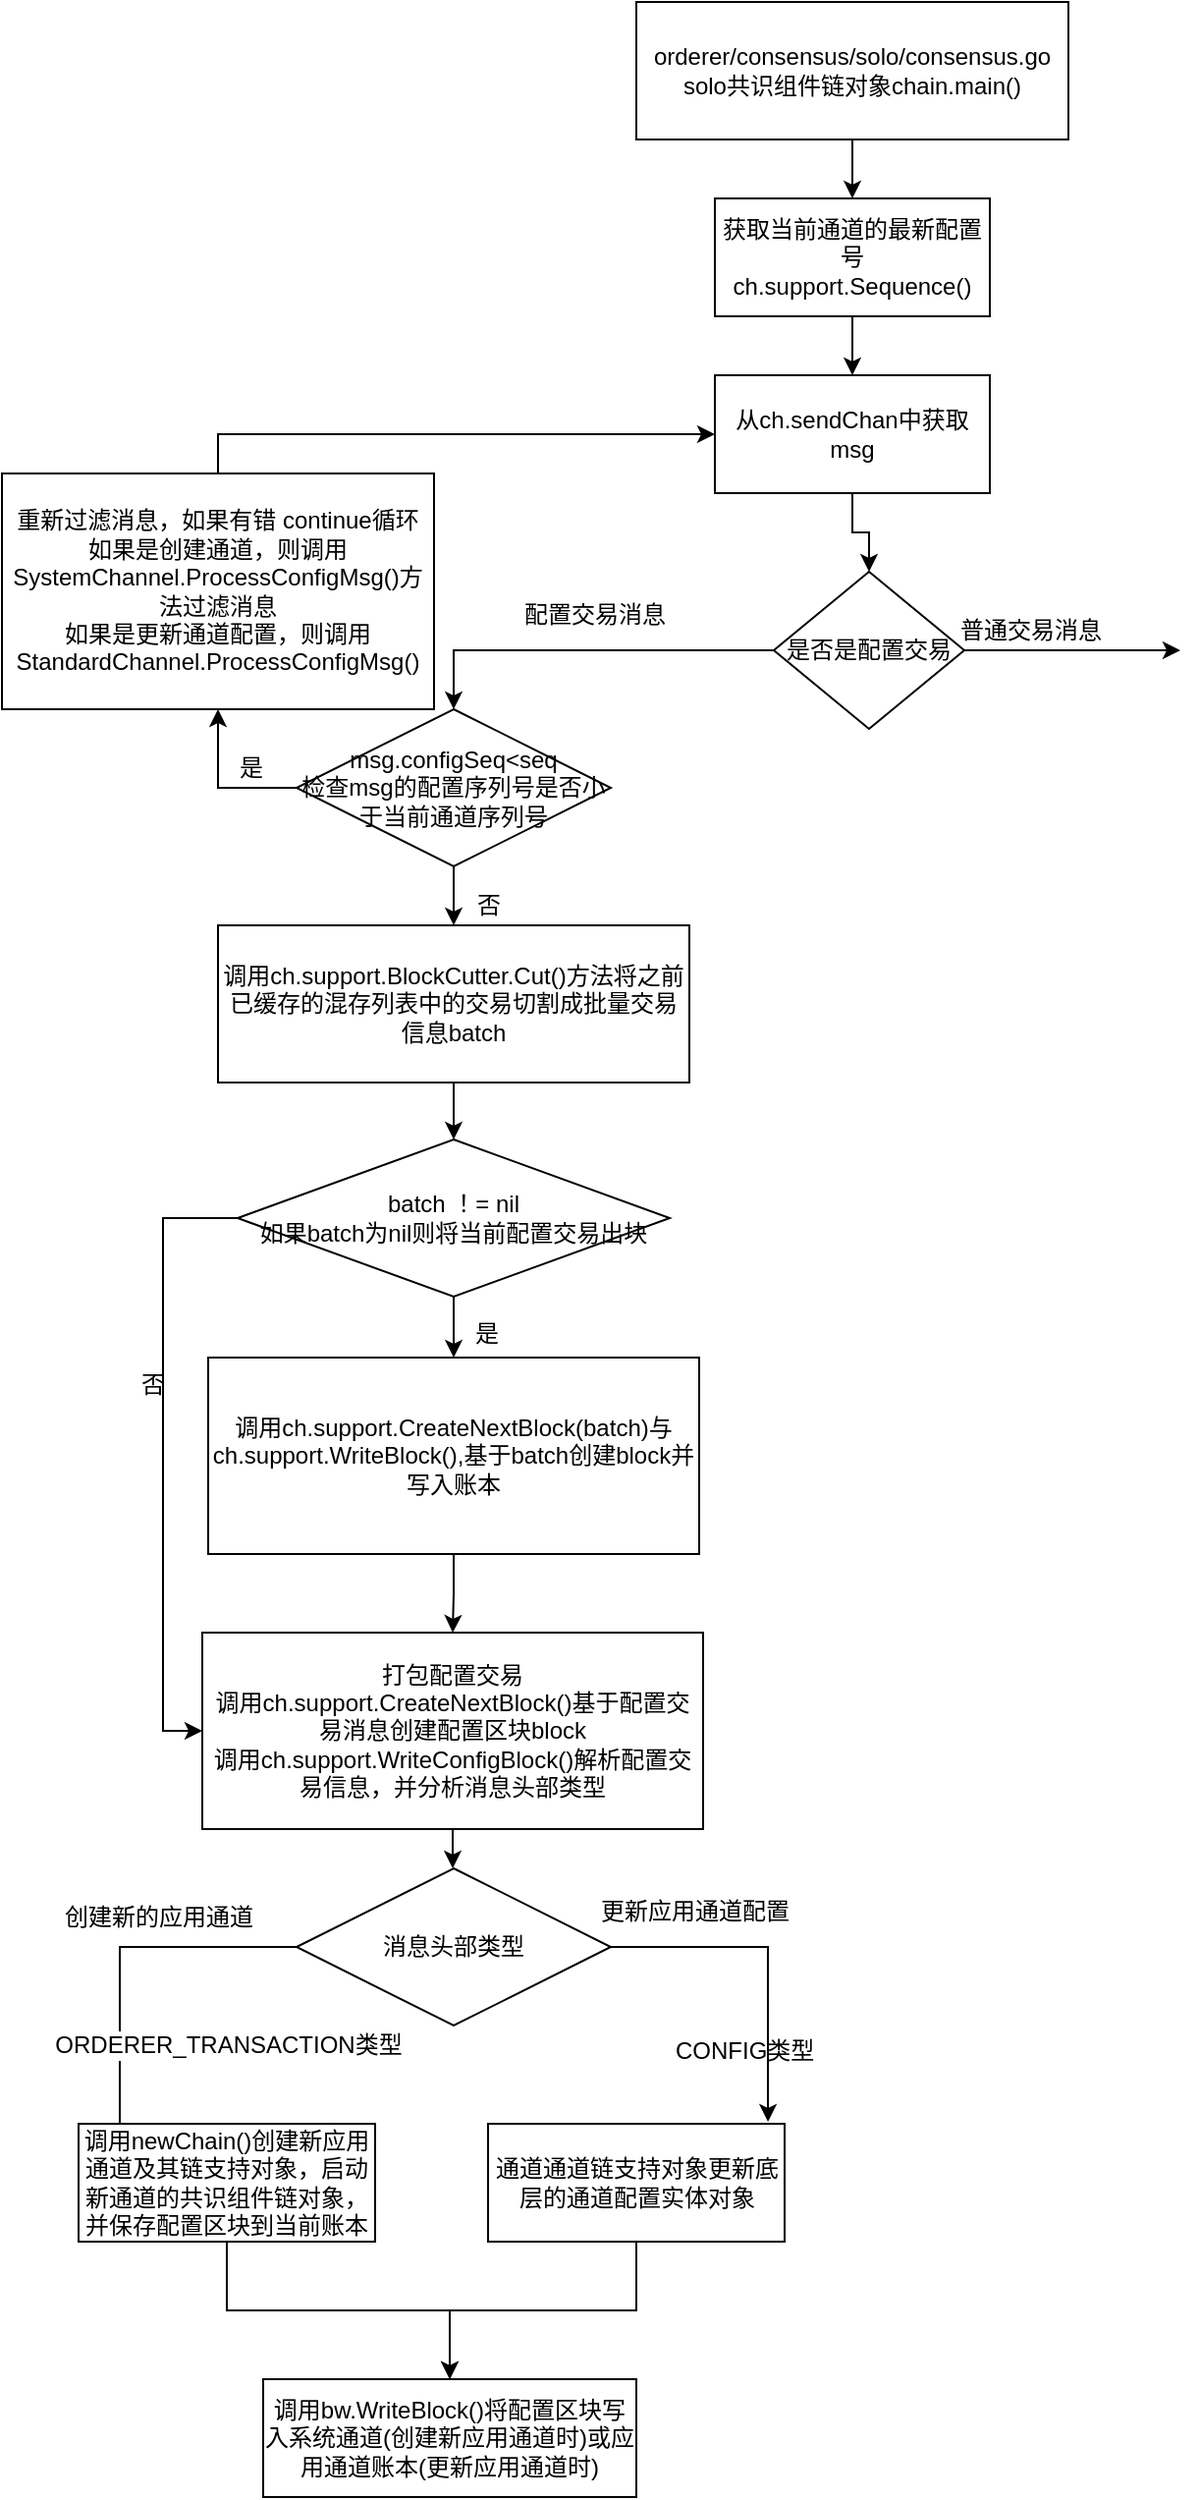 <mxfile version="11.1.5" type="github" pages="1"><diagram id="W-9auxK7mqPpFj9N-lcO" name="Page-1"><mxGraphModel dx="3285" dy="585" grid="1" gridSize="10" guides="1" tooltips="1" connect="1" arrows="1" fold="1" page="1" pageScale="1" pageWidth="2339" pageHeight="3300" math="0" shadow="0"><root><mxCell id="0"/><mxCell id="1" parent="0"/><mxCell id="oxCnsI4h0D4IU-apSp10-4" value="" style="edgeStyle=orthogonalEdgeStyle;rounded=0;orthogonalLoop=1;jettySize=auto;html=1;" edge="1" parent="1" source="oxCnsI4h0D4IU-apSp10-2" target="oxCnsI4h0D4IU-apSp10-3"><mxGeometry relative="1" as="geometry"/></mxCell><mxCell id="oxCnsI4h0D4IU-apSp10-2" value="orderer/consensus/solo/consensus.go&lt;br&gt;solo共识组件链对象chain.main()" style="rounded=0;whiteSpace=wrap;html=1;" vertex="1" parent="1"><mxGeometry x="303" y="20" width="220" height="70" as="geometry"/></mxCell><mxCell id="oxCnsI4h0D4IU-apSp10-6" value="" style="edgeStyle=orthogonalEdgeStyle;rounded=0;orthogonalLoop=1;jettySize=auto;html=1;" edge="1" parent="1" source="oxCnsI4h0D4IU-apSp10-3" target="oxCnsI4h0D4IU-apSp10-5"><mxGeometry relative="1" as="geometry"/></mxCell><mxCell id="oxCnsI4h0D4IU-apSp10-3" value="获取当前通道的最新配置号&lt;br&gt;ch.support.Sequence()" style="rounded=0;whiteSpace=wrap;html=1;" vertex="1" parent="1"><mxGeometry x="343" y="120" width="140" height="60" as="geometry"/></mxCell><mxCell id="oxCnsI4h0D4IU-apSp10-8" value="" style="edgeStyle=orthogonalEdgeStyle;rounded=0;orthogonalLoop=1;jettySize=auto;html=1;" edge="1" parent="1" source="oxCnsI4h0D4IU-apSp10-5" target="oxCnsI4h0D4IU-apSp10-7"><mxGeometry relative="1" as="geometry"/></mxCell><mxCell id="oxCnsI4h0D4IU-apSp10-5" value="从ch.sendChan中获取msg" style="rounded=0;whiteSpace=wrap;html=1;" vertex="1" parent="1"><mxGeometry x="343" y="210" width="140" height="60" as="geometry"/></mxCell><mxCell id="oxCnsI4h0D4IU-apSp10-12" style="edgeStyle=orthogonalEdgeStyle;rounded=0;orthogonalLoop=1;jettySize=auto;html=1;exitX=0;exitY=0.5;exitDx=0;exitDy=0;entryX=0.5;entryY=0;entryDx=0;entryDy=0;" edge="1" parent="1" source="oxCnsI4h0D4IU-apSp10-7" target="oxCnsI4h0D4IU-apSp10-9"><mxGeometry relative="1" as="geometry"/></mxCell><mxCell id="oxCnsI4h0D4IU-apSp10-7" value="是否是配置交易" style="rhombus;whiteSpace=wrap;html=1;" vertex="1" parent="1"><mxGeometry x="373" y="310" width="97" height="80" as="geometry"/></mxCell><mxCell id="oxCnsI4h0D4IU-apSp10-14" style="edgeStyle=orthogonalEdgeStyle;rounded=0;orthogonalLoop=1;jettySize=auto;html=1;exitX=0;exitY=0.5;exitDx=0;exitDy=0;entryX=0.5;entryY=1;entryDx=0;entryDy=0;" edge="1" parent="1" source="oxCnsI4h0D4IU-apSp10-9" target="oxCnsI4h0D4IU-apSp10-13"><mxGeometry relative="1" as="geometry"/></mxCell><mxCell id="oxCnsI4h0D4IU-apSp10-18" style="edgeStyle=orthogonalEdgeStyle;rounded=0;orthogonalLoop=1;jettySize=auto;html=1;exitX=0.5;exitY=1;exitDx=0;exitDy=0;" edge="1" parent="1" source="oxCnsI4h0D4IU-apSp10-9" target="oxCnsI4h0D4IU-apSp10-17"><mxGeometry relative="1" as="geometry"/></mxCell><mxCell id="oxCnsI4h0D4IU-apSp10-9" value="msg.configSeq&amp;lt;seq&lt;br&gt;检查msg的配置序列号是否小于当前通道序列号" style="rhombus;whiteSpace=wrap;html=1;" vertex="1" parent="1"><mxGeometry x="130" y="380" width="160" height="80" as="geometry"/></mxCell><mxCell id="oxCnsI4h0D4IU-apSp10-16" style="edgeStyle=orthogonalEdgeStyle;rounded=0;orthogonalLoop=1;jettySize=auto;html=1;exitX=0.5;exitY=0;exitDx=0;exitDy=0;entryX=0;entryY=0.5;entryDx=0;entryDy=0;" edge="1" parent="1" source="oxCnsI4h0D4IU-apSp10-13" target="oxCnsI4h0D4IU-apSp10-5"><mxGeometry relative="1" as="geometry"/></mxCell><mxCell id="oxCnsI4h0D4IU-apSp10-13" value="重新过滤消息，如果有错 continue循环&lt;br&gt;如果是创建通道，则调用SystemChannel.ProcessConfigMsg()方法过滤消息&lt;br&gt;如果是更新通道配置，则调用&lt;br&gt;StandardChannel.ProcessConfigMsg()" style="rounded=0;whiteSpace=wrap;html=1;" vertex="1" parent="1"><mxGeometry x="-20" y="260" width="220" height="120" as="geometry"/></mxCell><mxCell id="oxCnsI4h0D4IU-apSp10-15" value="是" style="text;html=1;resizable=0;points=[];autosize=1;align=left;verticalAlign=top;spacingTop=-4;" vertex="1" parent="1"><mxGeometry x="99" y="400" width="30" height="20" as="geometry"/></mxCell><mxCell id="oxCnsI4h0D4IU-apSp10-21" value="" style="edgeStyle=orthogonalEdgeStyle;rounded=0;orthogonalLoop=1;jettySize=auto;html=1;" edge="1" parent="1" source="oxCnsI4h0D4IU-apSp10-17" target="oxCnsI4h0D4IU-apSp10-20"><mxGeometry relative="1" as="geometry"/></mxCell><mxCell id="oxCnsI4h0D4IU-apSp10-17" value="调用ch.support.BlockCutter.Cut()方法将之前已缓存的混存列表中的交易切割成批量交易信息batch" style="rounded=0;whiteSpace=wrap;html=1;" vertex="1" parent="1"><mxGeometry x="90" y="490" width="240" height="80" as="geometry"/></mxCell><mxCell id="oxCnsI4h0D4IU-apSp10-19" value="否" style="text;html=1;resizable=0;points=[];autosize=1;align=left;verticalAlign=top;spacingTop=-4;" vertex="1" parent="1"><mxGeometry x="220" y="470" width="30" height="20" as="geometry"/></mxCell><mxCell id="oxCnsI4h0D4IU-apSp10-23" value="" style="edgeStyle=orthogonalEdgeStyle;rounded=0;orthogonalLoop=1;jettySize=auto;html=1;" edge="1" parent="1" source="oxCnsI4h0D4IU-apSp10-20" target="oxCnsI4h0D4IU-apSp10-22"><mxGeometry relative="1" as="geometry"/></mxCell><mxCell id="oxCnsI4h0D4IU-apSp10-26" style="edgeStyle=orthogonalEdgeStyle;rounded=0;orthogonalLoop=1;jettySize=auto;html=1;exitX=0;exitY=0.5;exitDx=0;exitDy=0;entryX=0;entryY=0.5;entryDx=0;entryDy=0;" edge="1" parent="1" source="oxCnsI4h0D4IU-apSp10-20" target="oxCnsI4h0D4IU-apSp10-24"><mxGeometry relative="1" as="geometry"/></mxCell><mxCell id="oxCnsI4h0D4IU-apSp10-20" value="batch ！= nil&lt;br&gt;如果batch为nil则将当前配置交易出块" style="rhombus;whiteSpace=wrap;html=1;" vertex="1" parent="1"><mxGeometry x="100" y="599" width="220" height="80" as="geometry"/></mxCell><mxCell id="oxCnsI4h0D4IU-apSp10-25" value="" style="edgeStyle=orthogonalEdgeStyle;rounded=0;orthogonalLoop=1;jettySize=auto;html=1;" edge="1" parent="1" source="oxCnsI4h0D4IU-apSp10-22" target="oxCnsI4h0D4IU-apSp10-24"><mxGeometry relative="1" as="geometry"/></mxCell><mxCell id="oxCnsI4h0D4IU-apSp10-22" value="调用ch.support.CreateNextBlock(batch)与ch.support.WriteBlock(),基于batch创建block并写入账本" style="rounded=0;whiteSpace=wrap;html=1;" vertex="1" parent="1"><mxGeometry x="85" y="710" width="250" height="100" as="geometry"/></mxCell><mxCell id="oxCnsI4h0D4IU-apSp10-45" value="" style="edgeStyle=orthogonalEdgeStyle;rounded=0;orthogonalLoop=1;jettySize=auto;html=1;" edge="1" parent="1" source="oxCnsI4h0D4IU-apSp10-24" target="oxCnsI4h0D4IU-apSp10-29"><mxGeometry relative="1" as="geometry"/></mxCell><mxCell id="oxCnsI4h0D4IU-apSp10-24" value="打包配置交易&lt;br&gt;调用ch.support.CreateNextBlock()基于配置交易消息创建配置区块block&lt;br&gt;调用ch.support.WriteConfigBlock()解析配置交易信息，并分析消息头部类型" style="rounded=0;whiteSpace=wrap;html=1;" vertex="1" parent="1"><mxGeometry x="82" y="850" width="255" height="100" as="geometry"/></mxCell><mxCell id="oxCnsI4h0D4IU-apSp10-27" value="是" style="text;html=1;resizable=0;points=[];autosize=1;align=left;verticalAlign=top;spacingTop=-4;" vertex="1" parent="1"><mxGeometry x="219" y="688" width="30" height="20" as="geometry"/></mxCell><mxCell id="oxCnsI4h0D4IU-apSp10-28" value="否" style="text;html=1;resizable=0;points=[];autosize=1;align=left;verticalAlign=top;spacingTop=-4;" vertex="1" parent="1"><mxGeometry x="49" y="714" width="30" height="20" as="geometry"/></mxCell><mxCell id="oxCnsI4h0D4IU-apSp10-32" style="edgeStyle=orthogonalEdgeStyle;rounded=0;orthogonalLoop=1;jettySize=auto;html=1;exitX=0;exitY=0.5;exitDx=0;exitDy=0;entryX=0.139;entryY=0.167;entryDx=0;entryDy=0;entryPerimeter=0;" edge="1" parent="1" source="oxCnsI4h0D4IU-apSp10-29" target="oxCnsI4h0D4IU-apSp10-30"><mxGeometry relative="1" as="geometry"/></mxCell><mxCell id="oxCnsI4h0D4IU-apSp10-36" value="ORDERER_TRANSACTION类型" style="text;html=1;resizable=0;points=[];align=center;verticalAlign=middle;labelBackgroundColor=#ffffff;" vertex="1" connectable="0" parent="oxCnsI4h0D4IU-apSp10-32"><mxGeometry x="0.442" y="3" relative="1" as="geometry"><mxPoint x="51.5" y="3" as="offset"/></mxGeometry></mxCell><mxCell id="oxCnsI4h0D4IU-apSp10-33" style="edgeStyle=orthogonalEdgeStyle;rounded=0;orthogonalLoop=1;jettySize=auto;html=1;exitX=1;exitY=0.5;exitDx=0;exitDy=0;entryX=0.944;entryY=-0.017;entryDx=0;entryDy=0;entryPerimeter=0;" edge="1" parent="1" source="oxCnsI4h0D4IU-apSp10-29" target="oxCnsI4h0D4IU-apSp10-31"><mxGeometry relative="1" as="geometry"/></mxCell><mxCell id="oxCnsI4h0D4IU-apSp10-29" value="消息头部类型" style="rhombus;whiteSpace=wrap;html=1;" vertex="1" parent="1"><mxGeometry x="130" y="970" width="160" height="80" as="geometry"/></mxCell><mxCell id="oxCnsI4h0D4IU-apSp10-39" style="edgeStyle=orthogonalEdgeStyle;rounded=0;orthogonalLoop=1;jettySize=auto;html=1;exitX=0.5;exitY=1;exitDx=0;exitDy=0;entryX=0.5;entryY=0;entryDx=0;entryDy=0;" edge="1" parent="1" source="oxCnsI4h0D4IU-apSp10-30" target="oxCnsI4h0D4IU-apSp10-38"><mxGeometry relative="1" as="geometry"/></mxCell><mxCell id="oxCnsI4h0D4IU-apSp10-30" value="调用newChain()创建新应用通道及其链支持对象，启动新通道的共识组件链对象，并保存配置区块到当前账本" style="rounded=0;whiteSpace=wrap;html=1;" vertex="1" parent="1"><mxGeometry x="19" y="1100" width="151" height="60" as="geometry"/></mxCell><mxCell id="oxCnsI4h0D4IU-apSp10-40" style="edgeStyle=orthogonalEdgeStyle;rounded=0;orthogonalLoop=1;jettySize=auto;html=1;exitX=0.5;exitY=1;exitDx=0;exitDy=0;entryX=0.5;entryY=0;entryDx=0;entryDy=0;" edge="1" parent="1" source="oxCnsI4h0D4IU-apSp10-31" target="oxCnsI4h0D4IU-apSp10-38"><mxGeometry relative="1" as="geometry"/></mxCell><mxCell id="oxCnsI4h0D4IU-apSp10-31" value="通道通道链支持对象更新底层的通道配置实体对象" style="rounded=0;whiteSpace=wrap;html=1;" vertex="1" parent="1"><mxGeometry x="227.5" y="1100" width="151" height="60" as="geometry"/></mxCell><mxCell id="oxCnsI4h0D4IU-apSp10-34" value="创建新的应用通道" style="text;html=1;resizable=0;points=[];autosize=1;align=left;verticalAlign=top;spacingTop=-4;" vertex="1" parent="1"><mxGeometry x="10" y="985" width="110" height="20" as="geometry"/></mxCell><mxCell id="oxCnsI4h0D4IU-apSp10-35" value="更新应用通道配置" style="text;html=1;resizable=0;points=[];autosize=1;align=left;verticalAlign=top;spacingTop=-4;" vertex="1" parent="1"><mxGeometry x="283" y="982" width="110" height="20" as="geometry"/></mxCell><mxCell id="oxCnsI4h0D4IU-apSp10-37" value="CONFIG类型" style="text;html=1;resizable=0;points=[];autosize=1;align=left;verticalAlign=top;spacingTop=-4;" vertex="1" parent="1"><mxGeometry x="321" y="1053" width="90" height="20" as="geometry"/></mxCell><mxCell id="oxCnsI4h0D4IU-apSp10-38" value="调用bw.WriteBlock()将配置区块写入系统通道(创建新应用通道时)或应用通道账本(更新应用通道时)" style="rounded=0;whiteSpace=wrap;html=1;" vertex="1" parent="1"><mxGeometry x="113" y="1230" width="190" height="60" as="geometry"/></mxCell><mxCell id="oxCnsI4h0D4IU-apSp10-41" value="配置交易消息" style="text;html=1;resizable=0;points=[];autosize=1;align=left;verticalAlign=top;spacingTop=-4;" vertex="1" parent="1"><mxGeometry x="244" y="322" width="90" height="20" as="geometry"/></mxCell><mxCell id="oxCnsI4h0D4IU-apSp10-43" value="" style="endArrow=classic;html=1;exitX=1;exitY=0.5;exitDx=0;exitDy=0;" edge="1" parent="1" source="oxCnsI4h0D4IU-apSp10-7"><mxGeometry width="50" height="50" relative="1" as="geometry"><mxPoint x="480" y="380" as="sourcePoint"/><mxPoint x="580" y="350" as="targetPoint"/></mxGeometry></mxCell><mxCell id="oxCnsI4h0D4IU-apSp10-44" value="普通交易消息" style="text;html=1;resizable=0;points=[];autosize=1;align=left;verticalAlign=top;spacingTop=-4;" vertex="1" parent="1"><mxGeometry x="466" y="330" width="90" height="20" as="geometry"/></mxCell></root></mxGraphModel></diagram></mxfile>